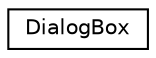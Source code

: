 digraph "그래픽컬한 클래스 계통도"
{
 // LATEX_PDF_SIZE
  edge [fontname="Helvetica",fontsize="10",labelfontname="Helvetica",labelfontsize="10"];
  node [fontname="Helvetica",fontsize="10",shape=record];
  rankdir="LR";
  Node0 [label="DialogBox",height=0.2,width=0.4,color="black", fillcolor="white", style="filled",URL="$class_dialog_box.html",tooltip=" "];
}
